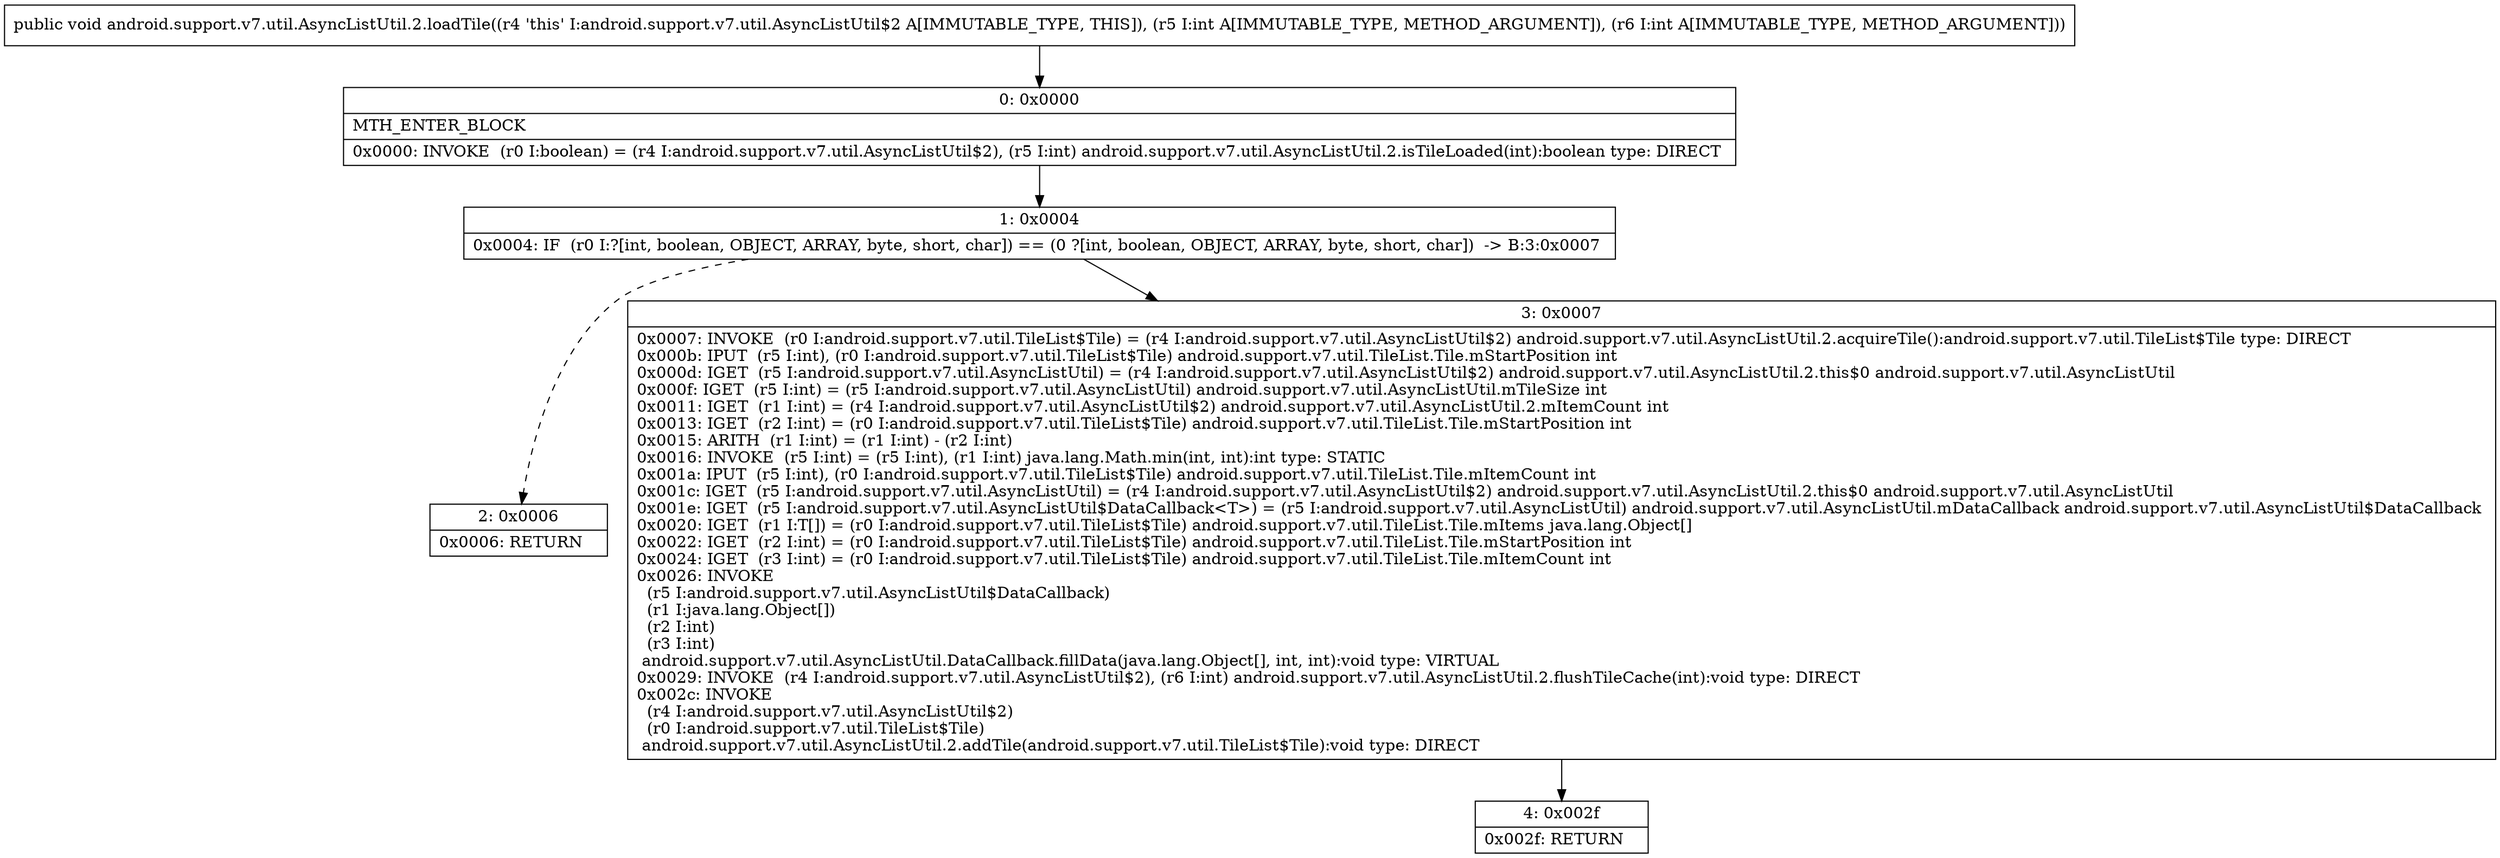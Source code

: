 digraph "CFG forandroid.support.v7.util.AsyncListUtil.2.loadTile(II)V" {
Node_0 [shape=record,label="{0\:\ 0x0000|MTH_ENTER_BLOCK\l|0x0000: INVOKE  (r0 I:boolean) = (r4 I:android.support.v7.util.AsyncListUtil$2), (r5 I:int) android.support.v7.util.AsyncListUtil.2.isTileLoaded(int):boolean type: DIRECT \l}"];
Node_1 [shape=record,label="{1\:\ 0x0004|0x0004: IF  (r0 I:?[int, boolean, OBJECT, ARRAY, byte, short, char]) == (0 ?[int, boolean, OBJECT, ARRAY, byte, short, char])  \-\> B:3:0x0007 \l}"];
Node_2 [shape=record,label="{2\:\ 0x0006|0x0006: RETURN   \l}"];
Node_3 [shape=record,label="{3\:\ 0x0007|0x0007: INVOKE  (r0 I:android.support.v7.util.TileList$Tile) = (r4 I:android.support.v7.util.AsyncListUtil$2) android.support.v7.util.AsyncListUtil.2.acquireTile():android.support.v7.util.TileList$Tile type: DIRECT \l0x000b: IPUT  (r5 I:int), (r0 I:android.support.v7.util.TileList$Tile) android.support.v7.util.TileList.Tile.mStartPosition int \l0x000d: IGET  (r5 I:android.support.v7.util.AsyncListUtil) = (r4 I:android.support.v7.util.AsyncListUtil$2) android.support.v7.util.AsyncListUtil.2.this$0 android.support.v7.util.AsyncListUtil \l0x000f: IGET  (r5 I:int) = (r5 I:android.support.v7.util.AsyncListUtil) android.support.v7.util.AsyncListUtil.mTileSize int \l0x0011: IGET  (r1 I:int) = (r4 I:android.support.v7.util.AsyncListUtil$2) android.support.v7.util.AsyncListUtil.2.mItemCount int \l0x0013: IGET  (r2 I:int) = (r0 I:android.support.v7.util.TileList$Tile) android.support.v7.util.TileList.Tile.mStartPosition int \l0x0015: ARITH  (r1 I:int) = (r1 I:int) \- (r2 I:int) \l0x0016: INVOKE  (r5 I:int) = (r5 I:int), (r1 I:int) java.lang.Math.min(int, int):int type: STATIC \l0x001a: IPUT  (r5 I:int), (r0 I:android.support.v7.util.TileList$Tile) android.support.v7.util.TileList.Tile.mItemCount int \l0x001c: IGET  (r5 I:android.support.v7.util.AsyncListUtil) = (r4 I:android.support.v7.util.AsyncListUtil$2) android.support.v7.util.AsyncListUtil.2.this$0 android.support.v7.util.AsyncListUtil \l0x001e: IGET  (r5 I:android.support.v7.util.AsyncListUtil$DataCallback\<T\>) = (r5 I:android.support.v7.util.AsyncListUtil) android.support.v7.util.AsyncListUtil.mDataCallback android.support.v7.util.AsyncListUtil$DataCallback \l0x0020: IGET  (r1 I:T[]) = (r0 I:android.support.v7.util.TileList$Tile) android.support.v7.util.TileList.Tile.mItems java.lang.Object[] \l0x0022: IGET  (r2 I:int) = (r0 I:android.support.v7.util.TileList$Tile) android.support.v7.util.TileList.Tile.mStartPosition int \l0x0024: IGET  (r3 I:int) = (r0 I:android.support.v7.util.TileList$Tile) android.support.v7.util.TileList.Tile.mItemCount int \l0x0026: INVOKE  \l  (r5 I:android.support.v7.util.AsyncListUtil$DataCallback)\l  (r1 I:java.lang.Object[])\l  (r2 I:int)\l  (r3 I:int)\l android.support.v7.util.AsyncListUtil.DataCallback.fillData(java.lang.Object[], int, int):void type: VIRTUAL \l0x0029: INVOKE  (r4 I:android.support.v7.util.AsyncListUtil$2), (r6 I:int) android.support.v7.util.AsyncListUtil.2.flushTileCache(int):void type: DIRECT \l0x002c: INVOKE  \l  (r4 I:android.support.v7.util.AsyncListUtil$2)\l  (r0 I:android.support.v7.util.TileList$Tile)\l android.support.v7.util.AsyncListUtil.2.addTile(android.support.v7.util.TileList$Tile):void type: DIRECT \l}"];
Node_4 [shape=record,label="{4\:\ 0x002f|0x002f: RETURN   \l}"];
MethodNode[shape=record,label="{public void android.support.v7.util.AsyncListUtil.2.loadTile((r4 'this' I:android.support.v7.util.AsyncListUtil$2 A[IMMUTABLE_TYPE, THIS]), (r5 I:int A[IMMUTABLE_TYPE, METHOD_ARGUMENT]), (r6 I:int A[IMMUTABLE_TYPE, METHOD_ARGUMENT])) }"];
MethodNode -> Node_0;
Node_0 -> Node_1;
Node_1 -> Node_2[style=dashed];
Node_1 -> Node_3;
Node_3 -> Node_4;
}


